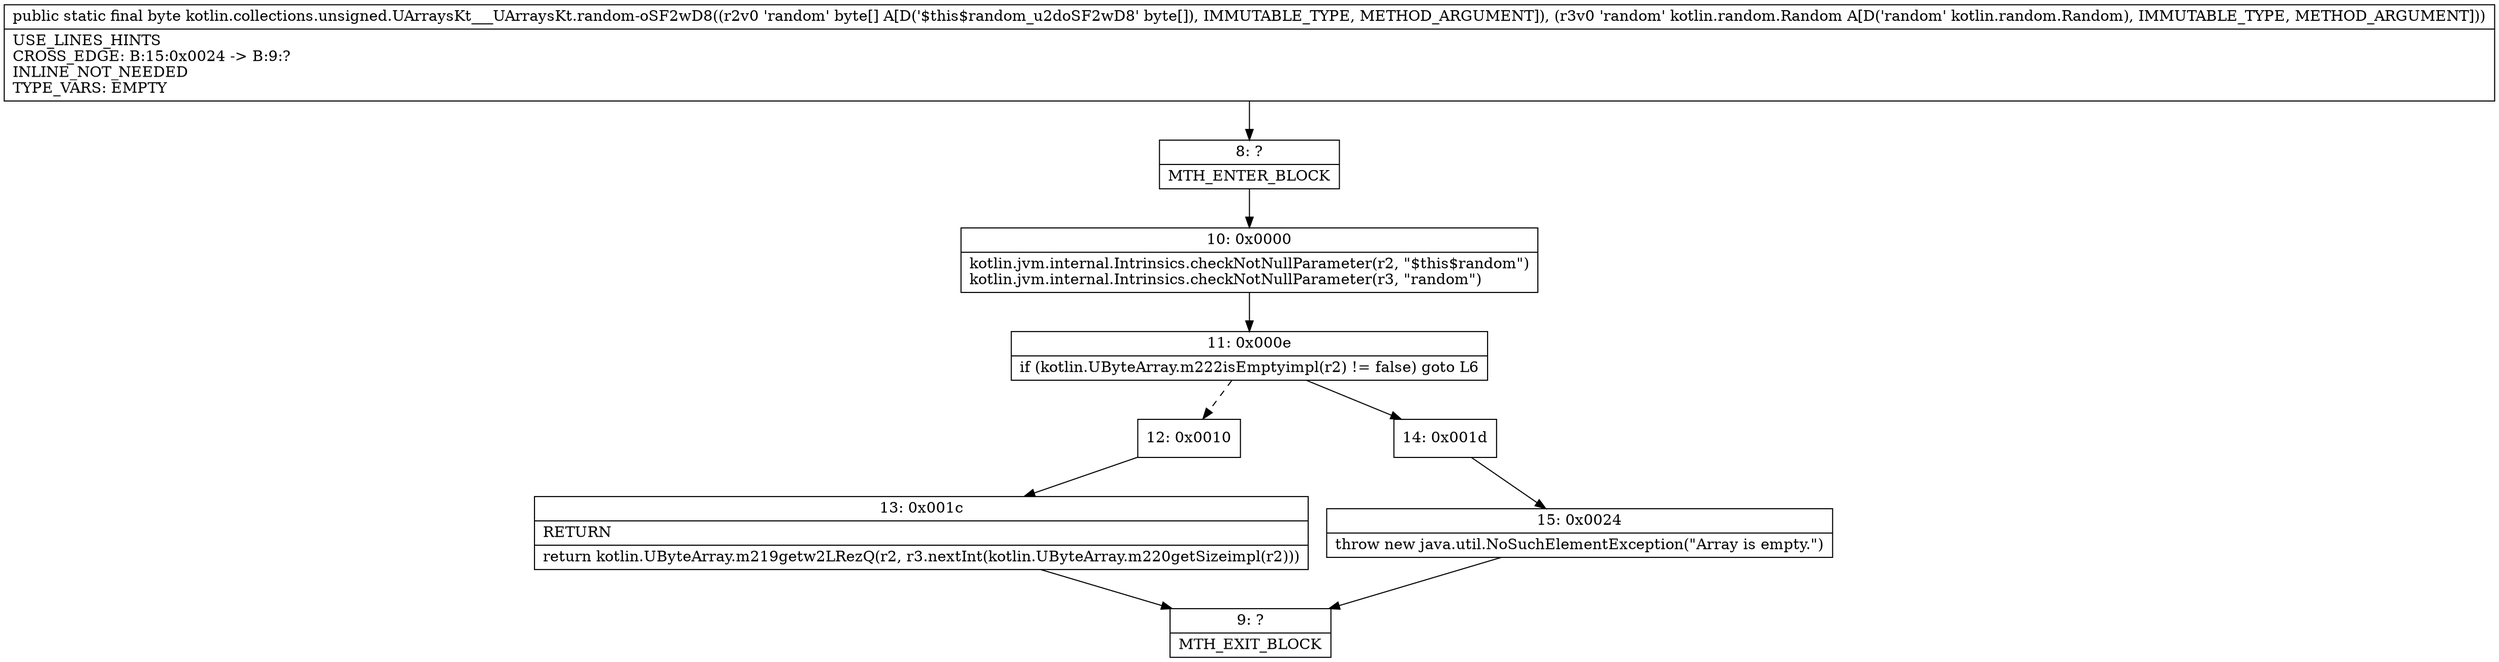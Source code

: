 digraph "CFG forkotlin.collections.unsigned.UArraysKt___UArraysKt.random\-oSF2wD8([BLkotlin\/random\/Random;)B" {
Node_8 [shape=record,label="{8\:\ ?|MTH_ENTER_BLOCK\l}"];
Node_10 [shape=record,label="{10\:\ 0x0000|kotlin.jvm.internal.Intrinsics.checkNotNullParameter(r2, \"$this$random\")\lkotlin.jvm.internal.Intrinsics.checkNotNullParameter(r3, \"random\")\l}"];
Node_11 [shape=record,label="{11\:\ 0x000e|if (kotlin.UByteArray.m222isEmptyimpl(r2) != false) goto L6\l}"];
Node_12 [shape=record,label="{12\:\ 0x0010}"];
Node_13 [shape=record,label="{13\:\ 0x001c|RETURN\l|return kotlin.UByteArray.m219getw2LRezQ(r2, r3.nextInt(kotlin.UByteArray.m220getSizeimpl(r2)))\l}"];
Node_9 [shape=record,label="{9\:\ ?|MTH_EXIT_BLOCK\l}"];
Node_14 [shape=record,label="{14\:\ 0x001d}"];
Node_15 [shape=record,label="{15\:\ 0x0024|throw new java.util.NoSuchElementException(\"Array is empty.\")\l}"];
MethodNode[shape=record,label="{public static final byte kotlin.collections.unsigned.UArraysKt___UArraysKt.random\-oSF2wD8((r2v0 'random' byte[] A[D('$this$random_u2doSF2wD8' byte[]), IMMUTABLE_TYPE, METHOD_ARGUMENT]), (r3v0 'random' kotlin.random.Random A[D('random' kotlin.random.Random), IMMUTABLE_TYPE, METHOD_ARGUMENT]))  | USE_LINES_HINTS\lCROSS_EDGE: B:15:0x0024 \-\> B:9:?\lINLINE_NOT_NEEDED\lTYPE_VARS: EMPTY\l}"];
MethodNode -> Node_8;Node_8 -> Node_10;
Node_10 -> Node_11;
Node_11 -> Node_12[style=dashed];
Node_11 -> Node_14;
Node_12 -> Node_13;
Node_13 -> Node_9;
Node_14 -> Node_15;
Node_15 -> Node_9;
}

